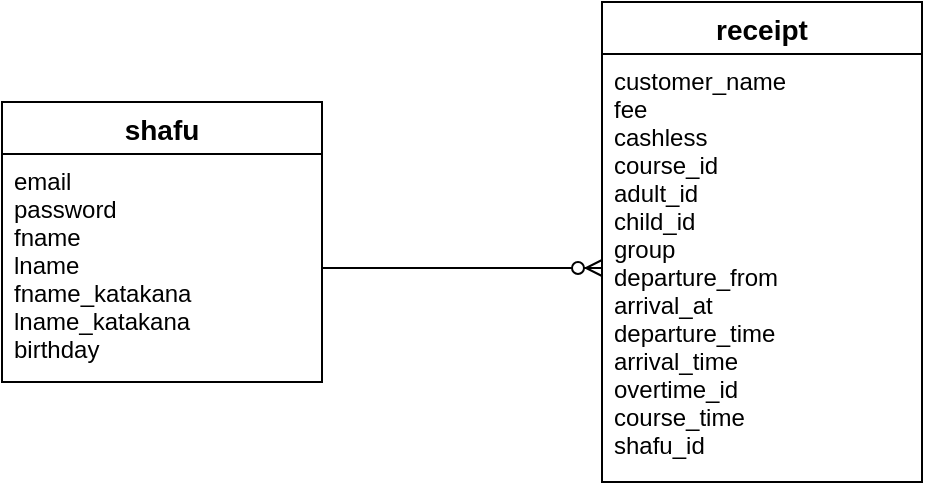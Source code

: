 <mxfile version="13.6.5">
    <diagram id="KDqwkAU51Uo7fOARtb6D" name="Page-1">
        <mxGraphModel dx="625" dy="633" grid="1" gridSize="10" guides="1" tooltips="1" connect="1" arrows="1" fold="1" page="1" pageScale="1" pageWidth="850" pageHeight="1100" math="0" shadow="0">
            <root>
                <mxCell id="0"/>
                <mxCell id="1" parent="0"/>
                <mxCell id="6" value="receipt" style="swimlane;fontStyle=1;childLayout=stackLayout;horizontal=1;startSize=26;horizontalStack=0;resizeParent=1;resizeParentMax=0;resizeLast=0;collapsible=1;marginBottom=0;align=center;fontSize=14;" parent="1" vertex="1">
                    <mxGeometry x="400" y="200" width="160" height="240" as="geometry"/>
                </mxCell>
                <mxCell id="7" value="customer_name&#10;fee&#10;cashless&#10;course_id&#10;adult_id&#10;child_id&#10;group&#10;departure_from&#10;arrival_at&#10;departure_time&#10;arrival_time&#10;overtime_id&#10;course_time&#10;shafu_id" style="text;strokeColor=none;fillColor=none;spacingLeft=4;spacingRight=4;overflow=hidden;rotatable=0;points=[[0,0.5],[1,0.5]];portConstraint=eastwest;fontSize=12;" parent="6" vertex="1">
                    <mxGeometry y="26" width="160" height="214" as="geometry"/>
                </mxCell>
                <mxCell id="10" style="edgeStyle=orthogonalEdgeStyle;rounded=0;orthogonalLoop=1;jettySize=auto;html=1;entryX=0;entryY=0.5;entryDx=0;entryDy=0;endArrow=ERzeroToMany;endFill=1;" parent="1" source="3" target="7" edge="1">
                    <mxGeometry relative="1" as="geometry"/>
                </mxCell>
                <mxCell id="2" value="shafu" style="swimlane;fontStyle=1;childLayout=stackLayout;horizontal=1;startSize=26;horizontalStack=0;resizeParent=1;resizeParentMax=0;resizeLast=0;collapsible=1;marginBottom=0;align=center;fontSize=14;" parent="1" vertex="1">
                    <mxGeometry x="100" y="250" width="160" height="140" as="geometry"/>
                </mxCell>
                <mxCell id="3" value="email&#10;password&#10;fname&#10;lname&#10;fname_katakana&#10;lname_katakana&#10;birthday" style="text;strokeColor=none;fillColor=none;spacingLeft=4;spacingRight=4;overflow=hidden;rotatable=0;points=[[0,0.5],[1,0.5]];portConstraint=eastwest;fontSize=12;" parent="2" vertex="1">
                    <mxGeometry y="26" width="160" height="114" as="geometry"/>
                </mxCell>
            </root>
        </mxGraphModel>
    </diagram>
</mxfile>